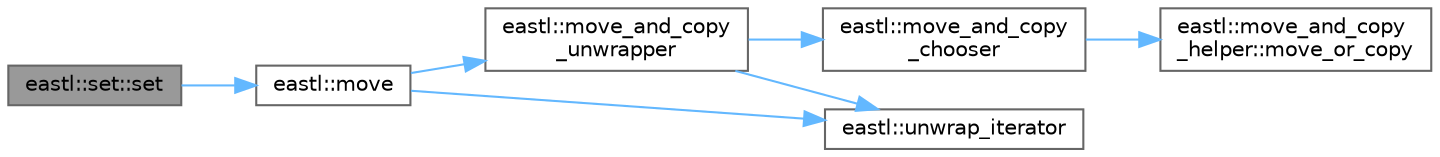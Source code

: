 digraph "eastl::set::set"
{
 // LATEX_PDF_SIZE
  bgcolor="transparent";
  edge [fontname=Helvetica,fontsize=10,labelfontname=Helvetica,labelfontsize=10];
  node [fontname=Helvetica,fontsize=10,shape=box,height=0.2,width=0.4];
  rankdir="LR";
  Node1 [id="Node000001",label="eastl::set::set",height=0.2,width=0.4,color="gray40", fillcolor="grey60", style="filled", fontcolor="black",tooltip=" "];
  Node1 -> Node2 [id="edge7_Node000001_Node000002",color="steelblue1",style="solid",tooltip=" "];
  Node2 [id="Node000002",label="eastl::move",height=0.2,width=0.4,color="grey40", fillcolor="white", style="filled",URL="$namespaceeastl.html#a58ada88d74ffe16bba892a0ccccc8aba",tooltip=" "];
  Node2 -> Node3 [id="edge8_Node000002_Node000003",color="steelblue1",style="solid",tooltip=" "];
  Node3 [id="Node000003",label="eastl::move_and_copy\l_unwrapper",height=0.2,width=0.4,color="grey40", fillcolor="white", style="filled",URL="$namespaceeastl.html#a661e609e51ae177a723acb076d9fcb52",tooltip=" "];
  Node3 -> Node4 [id="edge9_Node000003_Node000004",color="steelblue1",style="solid",tooltip=" "];
  Node4 [id="Node000004",label="eastl::move_and_copy\l_chooser",height=0.2,width=0.4,color="grey40", fillcolor="white", style="filled",URL="$namespaceeastl.html#a69a59b58a0b86c06c81fd89a94cff90d",tooltip=" "];
  Node4 -> Node5 [id="edge10_Node000004_Node000005",color="steelblue1",style="solid",tooltip=" "];
  Node5 [id="Node000005",label="eastl::move_and_copy\l_helper::move_or_copy",height=0.2,width=0.4,color="grey40", fillcolor="white", style="filled",URL="$structeastl_1_1move__and__copy__helper.html#aa9de7d135fbe5ddb02a94513283cf77b",tooltip=" "];
  Node3 -> Node6 [id="edge11_Node000003_Node000006",color="steelblue1",style="solid",tooltip=" "];
  Node6 [id="Node000006",label="eastl::unwrap_iterator",height=0.2,width=0.4,color="grey40", fillcolor="white", style="filled",URL="$namespaceeastl.html#a82f343209a121c16468a124327e2d303",tooltip=" "];
  Node2 -> Node6 [id="edge12_Node000002_Node000006",color="steelblue1",style="solid",tooltip=" "];
}
